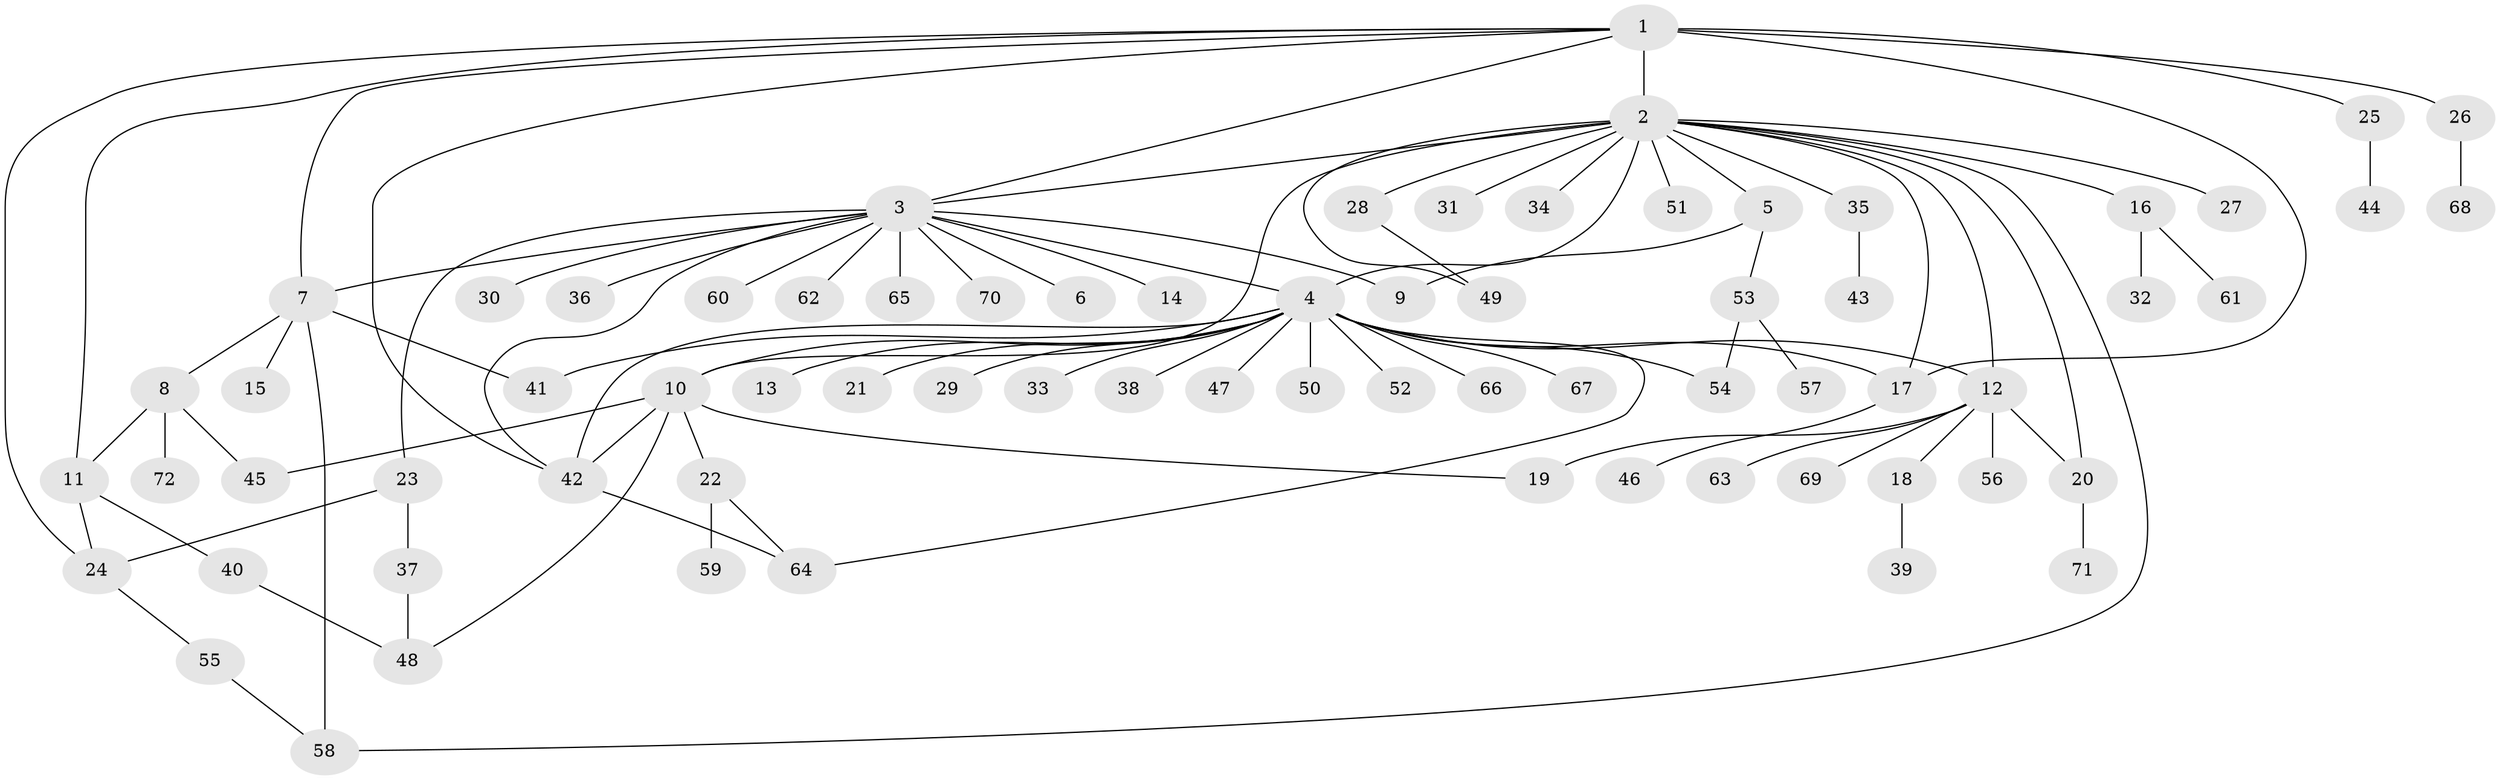 // original degree distribution, {4: 0.05673758865248227, 37: 0.0070921985815602835, 16: 0.0070921985815602835, 2: 0.22695035460992907, 20: 0.0070921985815602835, 1: 0.5390070921985816, 10: 0.0070921985815602835, 5: 0.028368794326241134, 6: 0.014184397163120567, 9: 0.0070921985815602835, 3: 0.09929078014184398}
// Generated by graph-tools (version 1.1) at 2025/50/03/04/25 22:50:34]
// undirected, 72 vertices, 97 edges
graph export_dot {
  node [color=gray90,style=filled];
  1;
  2;
  3;
  4;
  5;
  6;
  7;
  8;
  9;
  10;
  11;
  12;
  13;
  14;
  15;
  16;
  17;
  18;
  19;
  20;
  21;
  22;
  23;
  24;
  25;
  26;
  27;
  28;
  29;
  30;
  31;
  32;
  33;
  34;
  35;
  36;
  37;
  38;
  39;
  40;
  41;
  42;
  43;
  44;
  45;
  46;
  47;
  48;
  49;
  50;
  51;
  52;
  53;
  54;
  55;
  56;
  57;
  58;
  59;
  60;
  61;
  62;
  63;
  64;
  65;
  66;
  67;
  68;
  69;
  70;
  71;
  72;
  1 -- 2 [weight=19.0];
  1 -- 3 [weight=1.0];
  1 -- 7 [weight=1.0];
  1 -- 11 [weight=1.0];
  1 -- 17 [weight=2.0];
  1 -- 24 [weight=1.0];
  1 -- 25 [weight=1.0];
  1 -- 26 [weight=1.0];
  1 -- 42 [weight=1.0];
  2 -- 3 [weight=1.0];
  2 -- 4 [weight=1.0];
  2 -- 5 [weight=1.0];
  2 -- 10 [weight=1.0];
  2 -- 12 [weight=1.0];
  2 -- 16 [weight=1.0];
  2 -- 17 [weight=1.0];
  2 -- 20 [weight=1.0];
  2 -- 27 [weight=1.0];
  2 -- 28 [weight=1.0];
  2 -- 31 [weight=1.0];
  2 -- 34 [weight=1.0];
  2 -- 35 [weight=1.0];
  2 -- 49 [weight=2.0];
  2 -- 51 [weight=1.0];
  2 -- 58 [weight=1.0];
  3 -- 4 [weight=1.0];
  3 -- 6 [weight=1.0];
  3 -- 7 [weight=1.0];
  3 -- 9 [weight=1.0];
  3 -- 14 [weight=1.0];
  3 -- 23 [weight=1.0];
  3 -- 30 [weight=1.0];
  3 -- 36 [weight=1.0];
  3 -- 42 [weight=1.0];
  3 -- 60 [weight=1.0];
  3 -- 62 [weight=1.0];
  3 -- 65 [weight=1.0];
  3 -- 70 [weight=1.0];
  4 -- 10 [weight=1.0];
  4 -- 12 [weight=1.0];
  4 -- 13 [weight=1.0];
  4 -- 17 [weight=1.0];
  4 -- 21 [weight=1.0];
  4 -- 29 [weight=1.0];
  4 -- 33 [weight=1.0];
  4 -- 38 [weight=1.0];
  4 -- 41 [weight=1.0];
  4 -- 42 [weight=1.0];
  4 -- 47 [weight=1.0];
  4 -- 50 [weight=1.0];
  4 -- 52 [weight=1.0];
  4 -- 54 [weight=1.0];
  4 -- 64 [weight=1.0];
  4 -- 66 [weight=1.0];
  4 -- 67 [weight=1.0];
  5 -- 9 [weight=1.0];
  5 -- 53 [weight=1.0];
  7 -- 8 [weight=1.0];
  7 -- 15 [weight=3.0];
  7 -- 41 [weight=1.0];
  7 -- 58 [weight=2.0];
  8 -- 11 [weight=1.0];
  8 -- 45 [weight=1.0];
  8 -- 72 [weight=1.0];
  10 -- 19 [weight=1.0];
  10 -- 22 [weight=1.0];
  10 -- 42 [weight=1.0];
  10 -- 45 [weight=1.0];
  10 -- 48 [weight=1.0];
  11 -- 24 [weight=1.0];
  11 -- 40 [weight=1.0];
  12 -- 18 [weight=1.0];
  12 -- 19 [weight=1.0];
  12 -- 20 [weight=1.0];
  12 -- 56 [weight=1.0];
  12 -- 63 [weight=1.0];
  12 -- 69 [weight=1.0];
  16 -- 32 [weight=1.0];
  16 -- 61 [weight=1.0];
  17 -- 46 [weight=1.0];
  18 -- 39 [weight=1.0];
  20 -- 71 [weight=1.0];
  22 -- 59 [weight=1.0];
  22 -- 64 [weight=1.0];
  23 -- 24 [weight=1.0];
  23 -- 37 [weight=2.0];
  24 -- 55 [weight=1.0];
  25 -- 44 [weight=1.0];
  26 -- 68 [weight=1.0];
  28 -- 49 [weight=1.0];
  35 -- 43 [weight=1.0];
  37 -- 48 [weight=1.0];
  40 -- 48 [weight=1.0];
  42 -- 64 [weight=1.0];
  53 -- 54 [weight=2.0];
  53 -- 57 [weight=1.0];
  55 -- 58 [weight=1.0];
}
